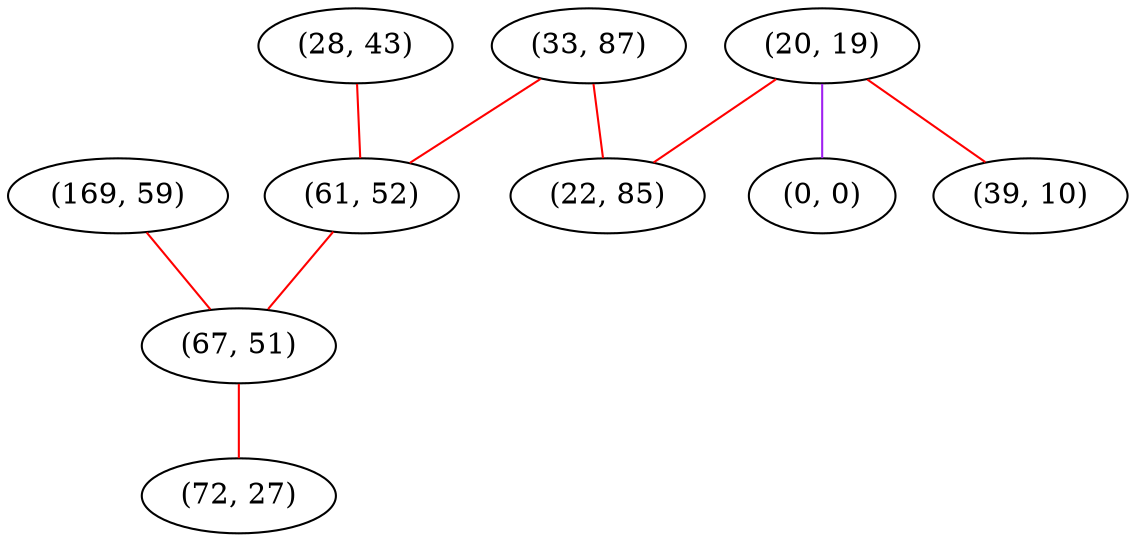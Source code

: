 graph "" {
"(169, 59)";
"(20, 19)";
"(28, 43)";
"(33, 87)";
"(61, 52)";
"(0, 0)";
"(67, 51)";
"(39, 10)";
"(72, 27)";
"(22, 85)";
"(169, 59)" -- "(67, 51)"  [color=red, key=0, weight=1];
"(20, 19)" -- "(0, 0)"  [color=purple, key=0, weight=4];
"(20, 19)" -- "(39, 10)"  [color=red, key=0, weight=1];
"(20, 19)" -- "(22, 85)"  [color=red, key=0, weight=1];
"(28, 43)" -- "(61, 52)"  [color=red, key=0, weight=1];
"(33, 87)" -- "(61, 52)"  [color=red, key=0, weight=1];
"(33, 87)" -- "(22, 85)"  [color=red, key=0, weight=1];
"(61, 52)" -- "(67, 51)"  [color=red, key=0, weight=1];
"(67, 51)" -- "(72, 27)"  [color=red, key=0, weight=1];
}
